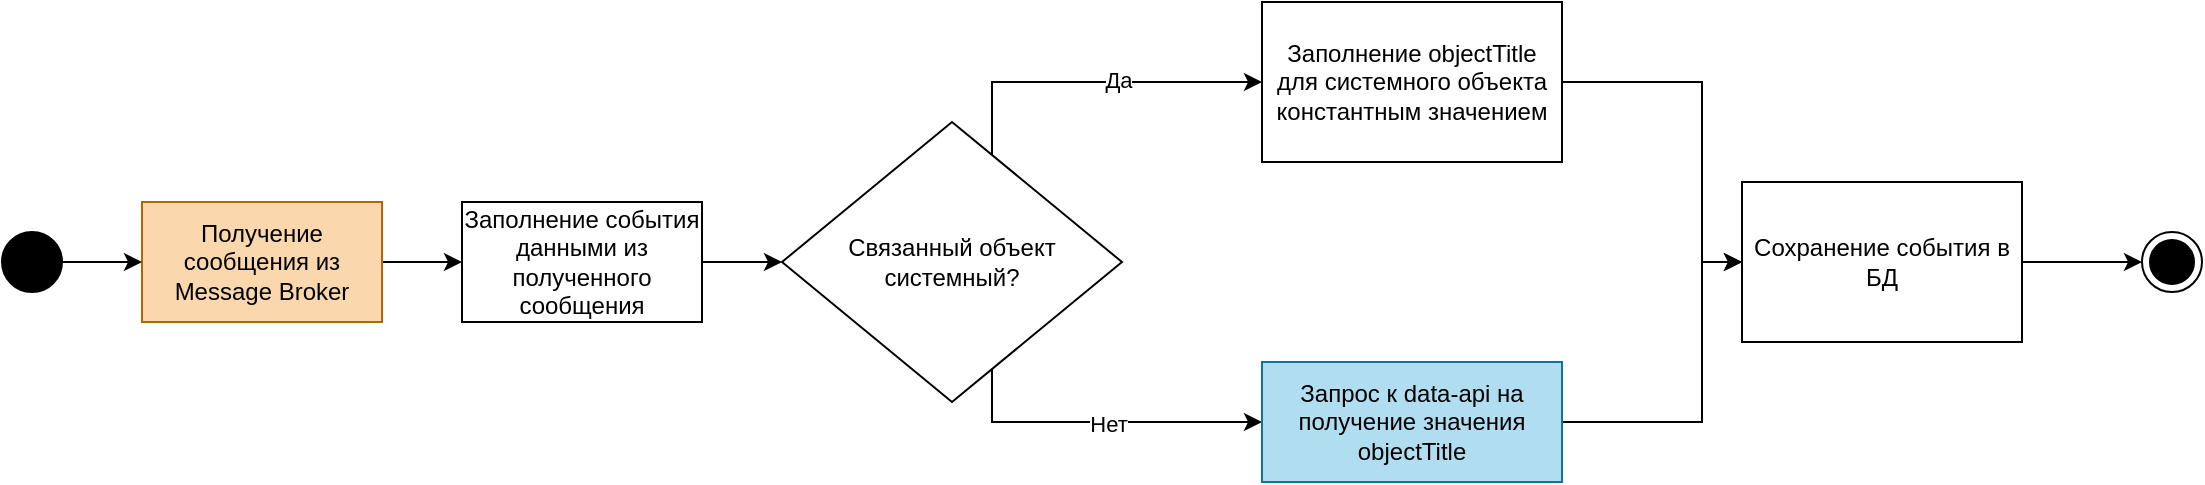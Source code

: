 <mxfile version="21.6.7" type="github">
  <diagram name="Страница — 1" id="O-HKoHVE6L-0gY3kg_0p">
    <mxGraphModel dx="1366" dy="759" grid="1" gridSize="10" guides="1" tooltips="1" connect="1" arrows="1" fold="1" page="1" pageScale="1" pageWidth="827" pageHeight="1169" math="0" shadow="0">
      <root>
        <mxCell id="0" />
        <mxCell id="1" parent="0" />
        <mxCell id="4M5gjLJg_07RZgJpLRM7-28" value="" style="edgeStyle=orthogonalEdgeStyle;rounded=0;orthogonalLoop=1;jettySize=auto;html=1;" edge="1" parent="1" source="4M5gjLJg_07RZgJpLRM7-26" target="4M5gjLJg_07RZgJpLRM7-27">
          <mxGeometry relative="1" as="geometry" />
        </mxCell>
        <mxCell id="4M5gjLJg_07RZgJpLRM7-26" value="Получение сообщения из Message Broker" style="rounded=0;whiteSpace=wrap;html=1;fillColor=#fad7ac;strokeColor=#b46504;" vertex="1" parent="1">
          <mxGeometry x="120" y="360" width="120" height="60" as="geometry" />
        </mxCell>
        <mxCell id="4M5gjLJg_07RZgJpLRM7-30" value="" style="edgeStyle=orthogonalEdgeStyle;rounded=0;orthogonalLoop=1;jettySize=auto;html=1;" edge="1" parent="1" source="4M5gjLJg_07RZgJpLRM7-27" target="4M5gjLJg_07RZgJpLRM7-29">
          <mxGeometry relative="1" as="geometry" />
        </mxCell>
        <mxCell id="4M5gjLJg_07RZgJpLRM7-27" value="Заполнение события данными из полученного сообщения" style="rounded=0;whiteSpace=wrap;html=1;" vertex="1" parent="1">
          <mxGeometry x="280" y="360" width="120" height="60" as="geometry" />
        </mxCell>
        <mxCell id="4M5gjLJg_07RZgJpLRM7-33" style="edgeStyle=orthogonalEdgeStyle;rounded=0;orthogonalLoop=1;jettySize=auto;html=1;entryX=0;entryY=0.5;entryDx=0;entryDy=0;" edge="1" parent="1" source="4M5gjLJg_07RZgJpLRM7-29" target="4M5gjLJg_07RZgJpLRM7-31">
          <mxGeometry relative="1" as="geometry">
            <Array as="points">
              <mxPoint x="545" y="300" />
            </Array>
          </mxGeometry>
        </mxCell>
        <mxCell id="4M5gjLJg_07RZgJpLRM7-36" value="Да" style="edgeLabel;html=1;align=center;verticalAlign=middle;resizable=0;points=[];" vertex="1" connectable="0" parent="4M5gjLJg_07RZgJpLRM7-33">
          <mxGeometry x="0.152" y="1" relative="1" as="geometry">
            <mxPoint as="offset" />
          </mxGeometry>
        </mxCell>
        <mxCell id="4M5gjLJg_07RZgJpLRM7-35" value="" style="edgeStyle=orthogonalEdgeStyle;rounded=0;orthogonalLoop=1;jettySize=auto;html=1;" edge="1" parent="1" source="4M5gjLJg_07RZgJpLRM7-29" target="4M5gjLJg_07RZgJpLRM7-34">
          <mxGeometry relative="1" as="geometry">
            <Array as="points">
              <mxPoint x="545" y="470" />
            </Array>
          </mxGeometry>
        </mxCell>
        <mxCell id="4M5gjLJg_07RZgJpLRM7-37" value="Нет" style="edgeLabel;html=1;align=center;verticalAlign=middle;resizable=0;points=[];" vertex="1" connectable="0" parent="4M5gjLJg_07RZgJpLRM7-35">
          <mxGeometry x="0.045" y="-1" relative="1" as="geometry">
            <mxPoint as="offset" />
          </mxGeometry>
        </mxCell>
        <UserObject label="Связанный объект системный?" tooltip="Системные объекты:&#xa;- settings&#xa;- event-log" id="4M5gjLJg_07RZgJpLRM7-29">
          <mxCell style="rhombus;whiteSpace=wrap;html=1;rounded=0;comic=0;" vertex="1" parent="1">
            <mxGeometry x="440" y="320" width="170" height="140" as="geometry" />
          </mxCell>
        </UserObject>
        <mxCell id="4M5gjLJg_07RZgJpLRM7-39" value="" style="edgeStyle=orthogonalEdgeStyle;rounded=0;orthogonalLoop=1;jettySize=auto;html=1;" edge="1" parent="1" source="4M5gjLJg_07RZgJpLRM7-31" target="4M5gjLJg_07RZgJpLRM7-38">
          <mxGeometry relative="1" as="geometry">
            <Array as="points">
              <mxPoint x="900" y="300" />
              <mxPoint x="900" y="390" />
            </Array>
          </mxGeometry>
        </mxCell>
        <mxCell id="4M5gjLJg_07RZgJpLRM7-31" value="Заполнение objectTitle для системного объекта константным значением" style="whiteSpace=wrap;html=1;rounded=0;comic=0;" vertex="1" parent="1">
          <mxGeometry x="680" y="260" width="150" height="80" as="geometry" />
        </mxCell>
        <mxCell id="4M5gjLJg_07RZgJpLRM7-40" style="edgeStyle=orthogonalEdgeStyle;rounded=0;orthogonalLoop=1;jettySize=auto;html=1;entryX=0;entryY=0.5;entryDx=0;entryDy=0;" edge="1" parent="1" source="4M5gjLJg_07RZgJpLRM7-34" target="4M5gjLJg_07RZgJpLRM7-38">
          <mxGeometry relative="1" as="geometry">
            <Array as="points">
              <mxPoint x="900" y="470" />
              <mxPoint x="900" y="390" />
            </Array>
          </mxGeometry>
        </mxCell>
        <UserObject label="Запрос к data-api на получение значения objectTitle" tooltip="GET data-api/get-object-meta/%objectType%" id="4M5gjLJg_07RZgJpLRM7-34">
          <mxCell style="whiteSpace=wrap;html=1;rounded=0;comic=0;fillColor=#b1ddf0;strokeColor=#10739e;" vertex="1" parent="1">
            <mxGeometry x="680" y="440" width="150" height="60" as="geometry" />
          </mxCell>
        </UserObject>
        <mxCell id="4M5gjLJg_07RZgJpLRM7-46" value="" style="edgeStyle=orthogonalEdgeStyle;rounded=0;orthogonalLoop=1;jettySize=auto;html=1;" edge="1" parent="1" source="4M5gjLJg_07RZgJpLRM7-38" target="4M5gjLJg_07RZgJpLRM7-45">
          <mxGeometry relative="1" as="geometry" />
        </mxCell>
        <mxCell id="4M5gjLJg_07RZgJpLRM7-38" value="Сохранение события в БД" style="whiteSpace=wrap;html=1;rounded=0;comic=0;" vertex="1" parent="1">
          <mxGeometry x="920" y="350" width="140" height="80" as="geometry" />
        </mxCell>
        <mxCell id="4M5gjLJg_07RZgJpLRM7-42" value="" style="edgeStyle=orthogonalEdgeStyle;rounded=0;orthogonalLoop=1;jettySize=auto;html=1;" edge="1" parent="1" source="4M5gjLJg_07RZgJpLRM7-41" target="4M5gjLJg_07RZgJpLRM7-26">
          <mxGeometry relative="1" as="geometry" />
        </mxCell>
        <mxCell id="4M5gjLJg_07RZgJpLRM7-41" value="" style="ellipse;fillColor=strokeColor;html=1;" vertex="1" parent="1">
          <mxGeometry x="50" y="375" width="30" height="30" as="geometry" />
        </mxCell>
        <mxCell id="4M5gjLJg_07RZgJpLRM7-45" value="" style="ellipse;html=1;shape=endState;fillColor=strokeColor;" vertex="1" parent="1">
          <mxGeometry x="1120" y="375" width="30" height="30" as="geometry" />
        </mxCell>
      </root>
    </mxGraphModel>
  </diagram>
</mxfile>
